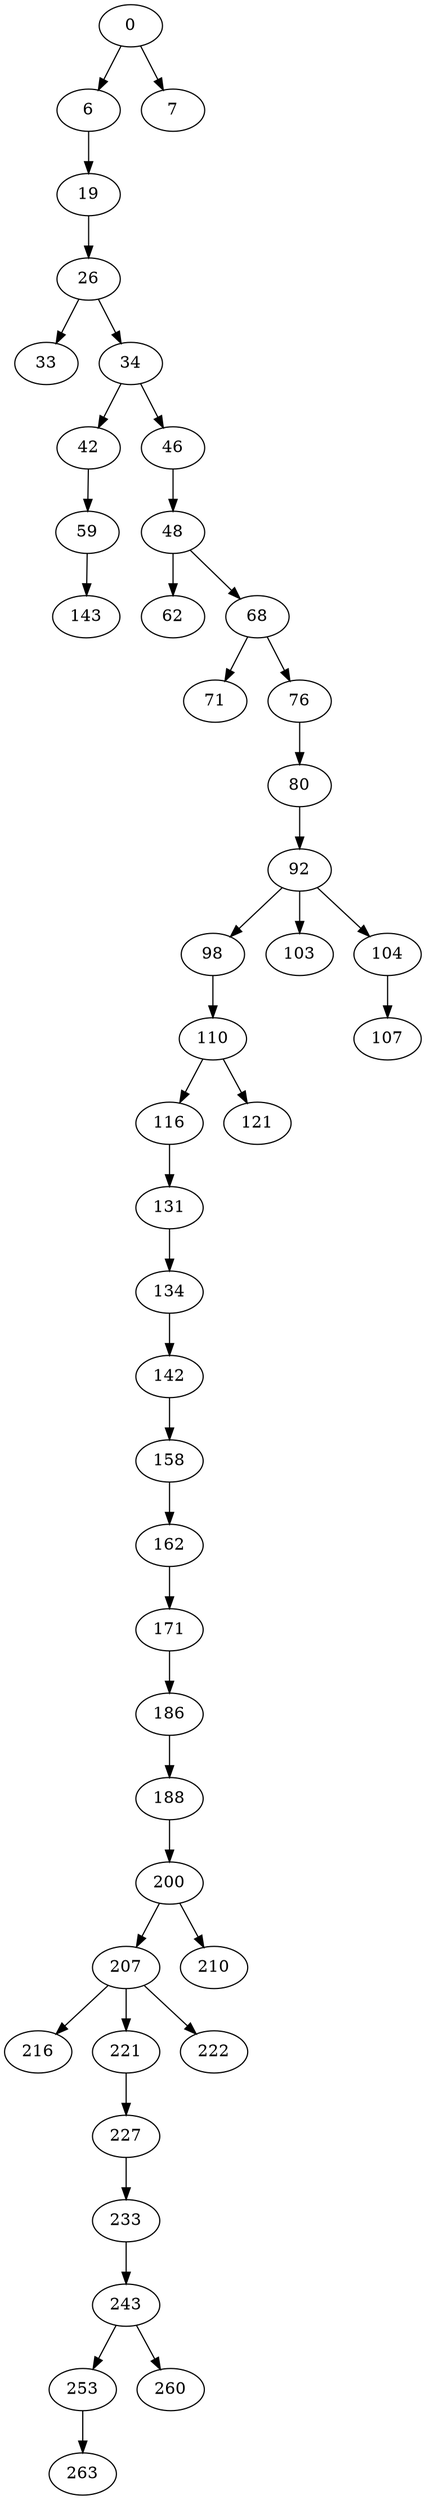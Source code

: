 digraph D{
0 -> 6
0 -> 7
6 -> 19
19 -> 26
26 -> 33
26 -> 34
34 -> 42
34 -> 46
46 -> 48
42 -> 59
48 -> 62
48 -> 68
68 -> 71
68 -> 76
76 -> 80
80 -> 92
92 -> 98
92 -> 103
92 -> 104
104 -> 107
98 -> 110
110 -> 116
110 -> 121
116 -> 131
131 -> 134
134 -> 142
59 -> 143
142 -> 158
158 -> 162
162 -> 171
171 -> 186
186 -> 188
188 -> 200
200 -> 207
200 -> 210
207 -> 216
207 -> 221
207 -> 222
221 -> 227
227 -> 233
233 -> 243
243 -> 253
243 -> 260
253 -> 263
}